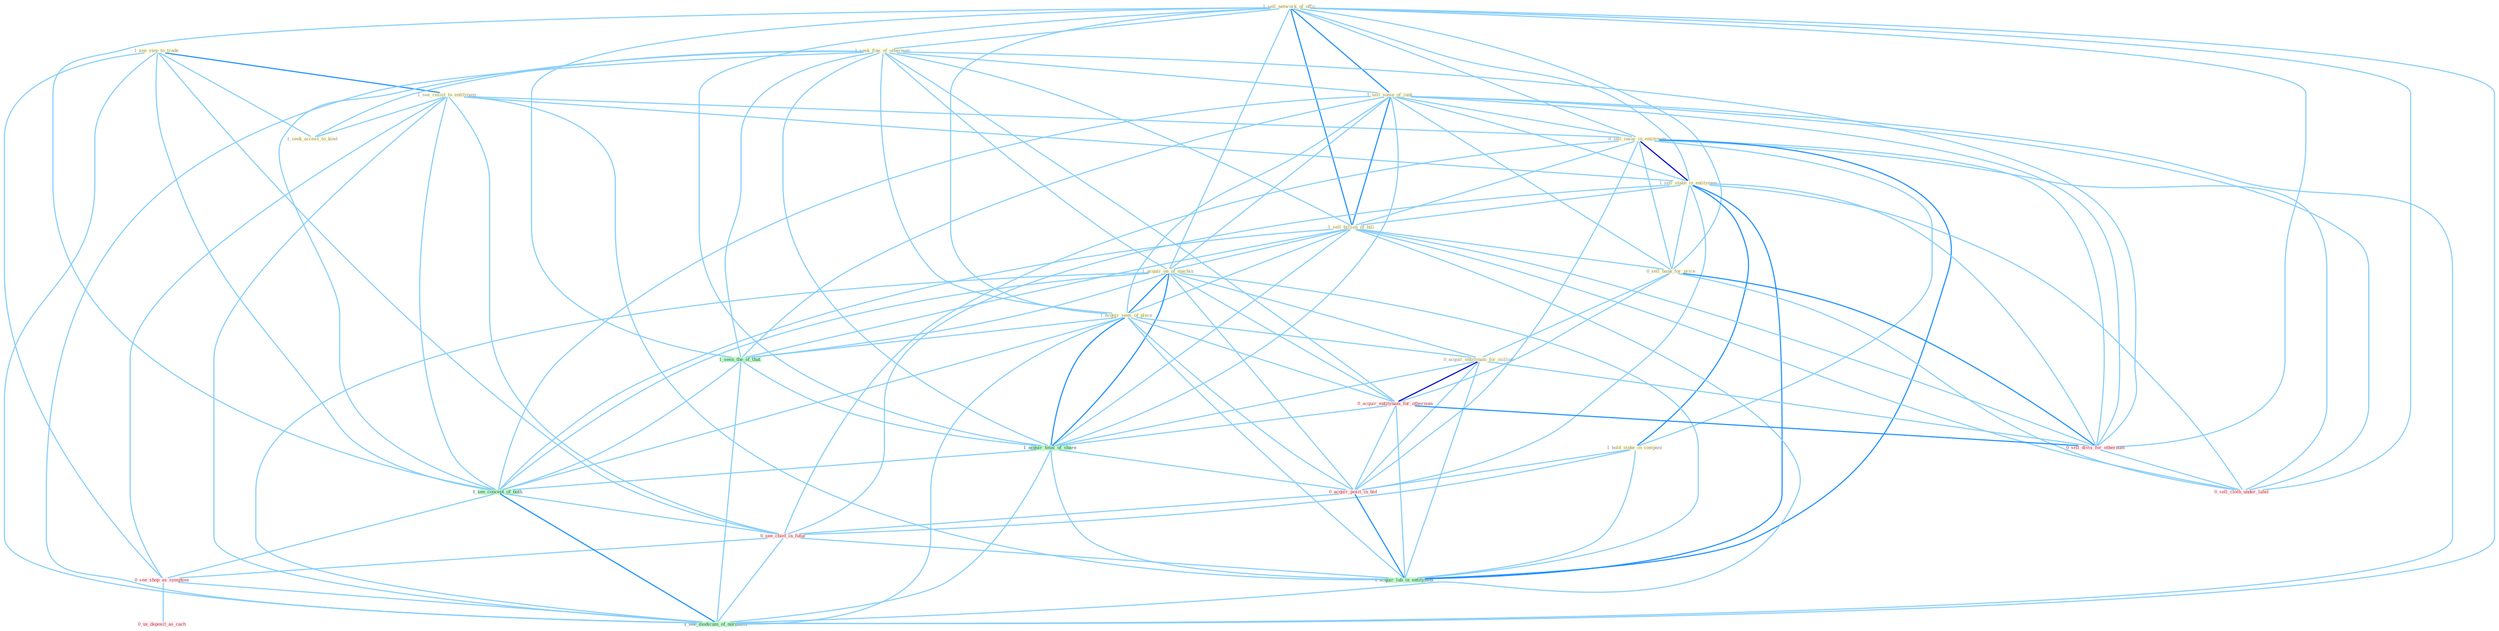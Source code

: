 Graph G{ 
    node
    [shape=polygon,style=filled,width=.5,height=.06,color="#BDFCC9",fixedsize=true,fontsize=4,
    fontcolor="#2f4f4f"];
    {node
    [color="#ffffe0", fontcolor="#8b7d6b"] "1_see_step_to_trade " "1_sell_network_of_offic " "1_seek_fine_of_othernum " "1_see_resist_to_entitynam " "1_sell_some_of_junk " "0_sell_insur_in_entitynam " "1_sell_stake_in_entitynam " "1_sell_billion_of_bill " "0_sell_bank_for_price " "1_acquir_on_of_machin " "1_hold_stake_in_compani " "1_seek_access_to_kind " "1_acquir_sens_of_place " "0_acquir_entitynam_for_million "}
{node [color="#fff0f5", fontcolor="#b22222"] "0_acquir_entitynam_for_othernum " "0_sell_divis_for_othernum " "0_sell_cloth_under_label " "0_acquir_posit_in_bid " "0_see_chief_in_futur " "0_see_shop_as_symptom " "0_us_deposit_as_cach "}
edge [color="#B0E2FF"];

	"1_see_step_to_trade " -- "1_see_resist_to_entitynam " [w="2", color="#1e90ff" , len=0.8];
	"1_see_step_to_trade " -- "1_seek_access_to_kind " [w="1", color="#87cefa" ];
	"1_see_step_to_trade " -- "1_see_concept_of_both " [w="1", color="#87cefa" ];
	"1_see_step_to_trade " -- "0_see_chief_in_futur " [w="1", color="#87cefa" ];
	"1_see_step_to_trade " -- "0_see_shop_as_symptom " [w="1", color="#87cefa" ];
	"1_see_step_to_trade " -- "1_see_modicum_of_normalci " [w="1", color="#87cefa" ];
	"1_sell_network_of_offic " -- "1_seek_fine_of_othernum " [w="1", color="#87cefa" ];
	"1_sell_network_of_offic " -- "1_sell_some_of_junk " [w="2", color="#1e90ff" , len=0.8];
	"1_sell_network_of_offic " -- "0_sell_insur_in_entitynam " [w="1", color="#87cefa" ];
	"1_sell_network_of_offic " -- "1_sell_stake_in_entitynam " [w="1", color="#87cefa" ];
	"1_sell_network_of_offic " -- "1_sell_billion_of_bill " [w="2", color="#1e90ff" , len=0.8];
	"1_sell_network_of_offic " -- "0_sell_bank_for_price " [w="1", color="#87cefa" ];
	"1_sell_network_of_offic " -- "1_acquir_on_of_machin " [w="1", color="#87cefa" ];
	"1_sell_network_of_offic " -- "1_acquir_sens_of_place " [w="1", color="#87cefa" ];
	"1_sell_network_of_offic " -- "1_seen_the_of_that " [w="1", color="#87cefa" ];
	"1_sell_network_of_offic " -- "0_sell_divis_for_othernum " [w="1", color="#87cefa" ];
	"1_sell_network_of_offic " -- "1_acquir_total_of_share " [w="1", color="#87cefa" ];
	"1_sell_network_of_offic " -- "0_sell_cloth_under_label " [w="1", color="#87cefa" ];
	"1_sell_network_of_offic " -- "1_see_concept_of_both " [w="1", color="#87cefa" ];
	"1_sell_network_of_offic " -- "1_see_modicum_of_normalci " [w="1", color="#87cefa" ];
	"1_seek_fine_of_othernum " -- "1_sell_some_of_junk " [w="1", color="#87cefa" ];
	"1_seek_fine_of_othernum " -- "1_sell_billion_of_bill " [w="1", color="#87cefa" ];
	"1_seek_fine_of_othernum " -- "1_acquir_on_of_machin " [w="1", color="#87cefa" ];
	"1_seek_fine_of_othernum " -- "1_seek_access_to_kind " [w="1", color="#87cefa" ];
	"1_seek_fine_of_othernum " -- "1_acquir_sens_of_place " [w="1", color="#87cefa" ];
	"1_seek_fine_of_othernum " -- "0_acquir_entitynam_for_othernum " [w="1", color="#87cefa" ];
	"1_seek_fine_of_othernum " -- "1_seen_the_of_that " [w="1", color="#87cefa" ];
	"1_seek_fine_of_othernum " -- "0_sell_divis_for_othernum " [w="1", color="#87cefa" ];
	"1_seek_fine_of_othernum " -- "1_acquir_total_of_share " [w="1", color="#87cefa" ];
	"1_seek_fine_of_othernum " -- "1_see_concept_of_both " [w="1", color="#87cefa" ];
	"1_seek_fine_of_othernum " -- "1_see_modicum_of_normalci " [w="1", color="#87cefa" ];
	"1_see_resist_to_entitynam " -- "0_sell_insur_in_entitynam " [w="1", color="#87cefa" ];
	"1_see_resist_to_entitynam " -- "1_sell_stake_in_entitynam " [w="1", color="#87cefa" ];
	"1_see_resist_to_entitynam " -- "1_seek_access_to_kind " [w="1", color="#87cefa" ];
	"1_see_resist_to_entitynam " -- "1_see_concept_of_both " [w="1", color="#87cefa" ];
	"1_see_resist_to_entitynam " -- "0_see_chief_in_futur " [w="1", color="#87cefa" ];
	"1_see_resist_to_entitynam " -- "0_see_shop_as_symptom " [w="1", color="#87cefa" ];
	"1_see_resist_to_entitynam " -- "1_acquir_lab_in_entitynam " [w="1", color="#87cefa" ];
	"1_see_resist_to_entitynam " -- "1_see_modicum_of_normalci " [w="1", color="#87cefa" ];
	"1_sell_some_of_junk " -- "0_sell_insur_in_entitynam " [w="1", color="#87cefa" ];
	"1_sell_some_of_junk " -- "1_sell_stake_in_entitynam " [w="1", color="#87cefa" ];
	"1_sell_some_of_junk " -- "1_sell_billion_of_bill " [w="2", color="#1e90ff" , len=0.8];
	"1_sell_some_of_junk " -- "0_sell_bank_for_price " [w="1", color="#87cefa" ];
	"1_sell_some_of_junk " -- "1_acquir_on_of_machin " [w="1", color="#87cefa" ];
	"1_sell_some_of_junk " -- "1_acquir_sens_of_place " [w="1", color="#87cefa" ];
	"1_sell_some_of_junk " -- "1_seen_the_of_that " [w="1", color="#87cefa" ];
	"1_sell_some_of_junk " -- "0_sell_divis_for_othernum " [w="1", color="#87cefa" ];
	"1_sell_some_of_junk " -- "1_acquir_total_of_share " [w="1", color="#87cefa" ];
	"1_sell_some_of_junk " -- "0_sell_cloth_under_label " [w="1", color="#87cefa" ];
	"1_sell_some_of_junk " -- "1_see_concept_of_both " [w="1", color="#87cefa" ];
	"1_sell_some_of_junk " -- "1_see_modicum_of_normalci " [w="1", color="#87cefa" ];
	"0_sell_insur_in_entitynam " -- "1_sell_stake_in_entitynam " [w="3", color="#0000cd" , len=0.6];
	"0_sell_insur_in_entitynam " -- "1_sell_billion_of_bill " [w="1", color="#87cefa" ];
	"0_sell_insur_in_entitynam " -- "0_sell_bank_for_price " [w="1", color="#87cefa" ];
	"0_sell_insur_in_entitynam " -- "1_hold_stake_in_compani " [w="1", color="#87cefa" ];
	"0_sell_insur_in_entitynam " -- "0_sell_divis_for_othernum " [w="1", color="#87cefa" ];
	"0_sell_insur_in_entitynam " -- "0_sell_cloth_under_label " [w="1", color="#87cefa" ];
	"0_sell_insur_in_entitynam " -- "0_acquir_posit_in_bid " [w="1", color="#87cefa" ];
	"0_sell_insur_in_entitynam " -- "0_see_chief_in_futur " [w="1", color="#87cefa" ];
	"0_sell_insur_in_entitynam " -- "1_acquir_lab_in_entitynam " [w="2", color="#1e90ff" , len=0.8];
	"1_sell_stake_in_entitynam " -- "1_sell_billion_of_bill " [w="1", color="#87cefa" ];
	"1_sell_stake_in_entitynam " -- "0_sell_bank_for_price " [w="1", color="#87cefa" ];
	"1_sell_stake_in_entitynam " -- "1_hold_stake_in_compani " [w="2", color="#1e90ff" , len=0.8];
	"1_sell_stake_in_entitynam " -- "0_sell_divis_for_othernum " [w="1", color="#87cefa" ];
	"1_sell_stake_in_entitynam " -- "0_sell_cloth_under_label " [w="1", color="#87cefa" ];
	"1_sell_stake_in_entitynam " -- "0_acquir_posit_in_bid " [w="1", color="#87cefa" ];
	"1_sell_stake_in_entitynam " -- "0_see_chief_in_futur " [w="1", color="#87cefa" ];
	"1_sell_stake_in_entitynam " -- "1_acquir_lab_in_entitynam " [w="2", color="#1e90ff" , len=0.8];
	"1_sell_billion_of_bill " -- "0_sell_bank_for_price " [w="1", color="#87cefa" ];
	"1_sell_billion_of_bill " -- "1_acquir_on_of_machin " [w="1", color="#87cefa" ];
	"1_sell_billion_of_bill " -- "1_acquir_sens_of_place " [w="1", color="#87cefa" ];
	"1_sell_billion_of_bill " -- "1_seen_the_of_that " [w="1", color="#87cefa" ];
	"1_sell_billion_of_bill " -- "0_sell_divis_for_othernum " [w="1", color="#87cefa" ];
	"1_sell_billion_of_bill " -- "1_acquir_total_of_share " [w="1", color="#87cefa" ];
	"1_sell_billion_of_bill " -- "0_sell_cloth_under_label " [w="1", color="#87cefa" ];
	"1_sell_billion_of_bill " -- "1_see_concept_of_both " [w="1", color="#87cefa" ];
	"1_sell_billion_of_bill " -- "1_see_modicum_of_normalci " [w="1", color="#87cefa" ];
	"0_sell_bank_for_price " -- "0_acquir_entitynam_for_million " [w="1", color="#87cefa" ];
	"0_sell_bank_for_price " -- "0_acquir_entitynam_for_othernum " [w="1", color="#87cefa" ];
	"0_sell_bank_for_price " -- "0_sell_divis_for_othernum " [w="2", color="#1e90ff" , len=0.8];
	"0_sell_bank_for_price " -- "0_sell_cloth_under_label " [w="1", color="#87cefa" ];
	"1_acquir_on_of_machin " -- "1_acquir_sens_of_place " [w="2", color="#1e90ff" , len=0.8];
	"1_acquir_on_of_machin " -- "0_acquir_entitynam_for_million " [w="1", color="#87cefa" ];
	"1_acquir_on_of_machin " -- "0_acquir_entitynam_for_othernum " [w="1", color="#87cefa" ];
	"1_acquir_on_of_machin " -- "1_seen_the_of_that " [w="1", color="#87cefa" ];
	"1_acquir_on_of_machin " -- "1_acquir_total_of_share " [w="2", color="#1e90ff" , len=0.8];
	"1_acquir_on_of_machin " -- "0_acquir_posit_in_bid " [w="1", color="#87cefa" ];
	"1_acquir_on_of_machin " -- "1_see_concept_of_both " [w="1", color="#87cefa" ];
	"1_acquir_on_of_machin " -- "1_acquir_lab_in_entitynam " [w="1", color="#87cefa" ];
	"1_acquir_on_of_machin " -- "1_see_modicum_of_normalci " [w="1", color="#87cefa" ];
	"1_hold_stake_in_compani " -- "0_acquir_posit_in_bid " [w="1", color="#87cefa" ];
	"1_hold_stake_in_compani " -- "0_see_chief_in_futur " [w="1", color="#87cefa" ];
	"1_hold_stake_in_compani " -- "1_acquir_lab_in_entitynam " [w="1", color="#87cefa" ];
	"1_acquir_sens_of_place " -- "0_acquir_entitynam_for_million " [w="1", color="#87cefa" ];
	"1_acquir_sens_of_place " -- "0_acquir_entitynam_for_othernum " [w="1", color="#87cefa" ];
	"1_acquir_sens_of_place " -- "1_seen_the_of_that " [w="1", color="#87cefa" ];
	"1_acquir_sens_of_place " -- "1_acquir_total_of_share " [w="2", color="#1e90ff" , len=0.8];
	"1_acquir_sens_of_place " -- "0_acquir_posit_in_bid " [w="1", color="#87cefa" ];
	"1_acquir_sens_of_place " -- "1_see_concept_of_both " [w="1", color="#87cefa" ];
	"1_acquir_sens_of_place " -- "1_acquir_lab_in_entitynam " [w="1", color="#87cefa" ];
	"1_acquir_sens_of_place " -- "1_see_modicum_of_normalci " [w="1", color="#87cefa" ];
	"0_acquir_entitynam_for_million " -- "0_acquir_entitynam_for_othernum " [w="3", color="#0000cd" , len=0.6];
	"0_acquir_entitynam_for_million " -- "0_sell_divis_for_othernum " [w="1", color="#87cefa" ];
	"0_acquir_entitynam_for_million " -- "1_acquir_total_of_share " [w="1", color="#87cefa" ];
	"0_acquir_entitynam_for_million " -- "0_acquir_posit_in_bid " [w="1", color="#87cefa" ];
	"0_acquir_entitynam_for_million " -- "1_acquir_lab_in_entitynam " [w="1", color="#87cefa" ];
	"0_acquir_entitynam_for_othernum " -- "0_sell_divis_for_othernum " [w="2", color="#1e90ff" , len=0.8];
	"0_acquir_entitynam_for_othernum " -- "1_acquir_total_of_share " [w="1", color="#87cefa" ];
	"0_acquir_entitynam_for_othernum " -- "0_acquir_posit_in_bid " [w="1", color="#87cefa" ];
	"0_acquir_entitynam_for_othernum " -- "1_acquir_lab_in_entitynam " [w="1", color="#87cefa" ];
	"1_seen_the_of_that " -- "1_acquir_total_of_share " [w="1", color="#87cefa" ];
	"1_seen_the_of_that " -- "1_see_concept_of_both " [w="1", color="#87cefa" ];
	"1_seen_the_of_that " -- "1_see_modicum_of_normalci " [w="1", color="#87cefa" ];
	"0_sell_divis_for_othernum " -- "0_sell_cloth_under_label " [w="1", color="#87cefa" ];
	"1_acquir_total_of_share " -- "0_acquir_posit_in_bid " [w="1", color="#87cefa" ];
	"1_acquir_total_of_share " -- "1_see_concept_of_both " [w="1", color="#87cefa" ];
	"1_acquir_total_of_share " -- "1_acquir_lab_in_entitynam " [w="1", color="#87cefa" ];
	"1_acquir_total_of_share " -- "1_see_modicum_of_normalci " [w="1", color="#87cefa" ];
	"0_acquir_posit_in_bid " -- "0_see_chief_in_futur " [w="1", color="#87cefa" ];
	"0_acquir_posit_in_bid " -- "1_acquir_lab_in_entitynam " [w="2", color="#1e90ff" , len=0.8];
	"1_see_concept_of_both " -- "0_see_chief_in_futur " [w="1", color="#87cefa" ];
	"1_see_concept_of_both " -- "0_see_shop_as_symptom " [w="1", color="#87cefa" ];
	"1_see_concept_of_both " -- "1_see_modicum_of_normalci " [w="2", color="#1e90ff" , len=0.8];
	"0_see_chief_in_futur " -- "0_see_shop_as_symptom " [w="1", color="#87cefa" ];
	"0_see_chief_in_futur " -- "1_acquir_lab_in_entitynam " [w="1", color="#87cefa" ];
	"0_see_chief_in_futur " -- "1_see_modicum_of_normalci " [w="1", color="#87cefa" ];
	"0_see_shop_as_symptom " -- "0_us_deposit_as_cach " [w="1", color="#87cefa" ];
	"0_see_shop_as_symptom " -- "1_see_modicum_of_normalci " [w="1", color="#87cefa" ];
}